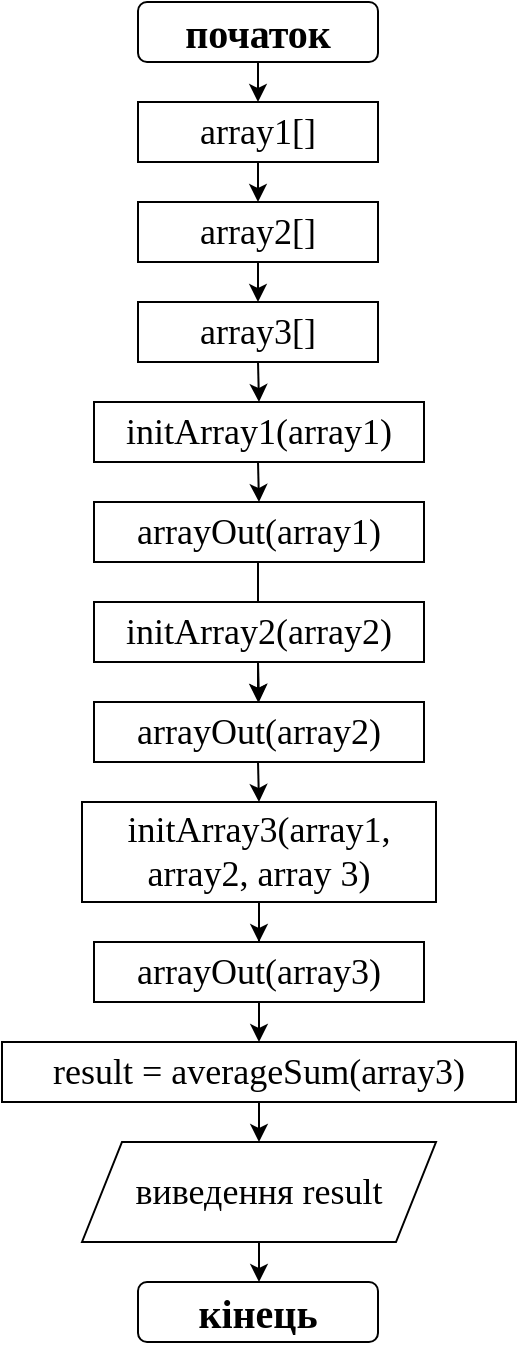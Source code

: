 <mxfile version="15.8.8" type="device" pages="6"><diagram id="Tdv-LPMaEoCwDQEKgnG2" name="Page-1"><mxGraphModel dx="1038" dy="521" grid="1" gridSize="10" guides="1" tooltips="1" connect="1" arrows="1" fold="1" page="1" pageScale="1" pageWidth="850" pageHeight="1100" math="0" shadow="0"><root><mxCell id="0"/><mxCell id="1" parent="0"/><mxCell id="7SmKLog64eucIQP1JK1F-13" style="edgeStyle=orthogonalEdgeStyle;rounded=0;orthogonalLoop=1;jettySize=auto;html=1;exitX=0.5;exitY=1;exitDx=0;exitDy=0;entryX=0.5;entryY=0;entryDx=0;entryDy=0;fontFamily=Times New Roman;fontSize=18;" edge="1" parent="1" source="zv4uZ7DPev8_ueySjSAT-2" target="7SmKLog64eucIQP1JK1F-2"><mxGeometry relative="1" as="geometry"/></mxCell><mxCell id="zv4uZ7DPev8_ueySjSAT-2" value="&lt;font face=&quot;Times New Roman&quot; size=&quot;1&quot;&gt;&lt;b style=&quot;font-size: 20px&quot;&gt;початок&lt;/b&gt;&lt;/font&gt;" style="rounded=1;whiteSpace=wrap;html=1;" parent="1" vertex="1"><mxGeometry x="365" y="10" width="120" height="30" as="geometry"/></mxCell><mxCell id="zv4uZ7DPev8_ueySjSAT-6" value="&lt;font face=&quot;Times New Roman&quot; size=&quot;1&quot;&gt;&lt;b style=&quot;font-size: 20px&quot;&gt;кінець&lt;/b&gt;&lt;/font&gt;" style="rounded=1;whiteSpace=wrap;html=1;" parent="1" vertex="1"><mxGeometry x="365" y="650" width="120" height="30" as="geometry"/></mxCell><mxCell id="QplfVGgCTu4HX2Bqurdx-12" style="edgeStyle=orthogonalEdgeStyle;rounded=0;orthogonalLoop=1;jettySize=auto;html=1;exitX=0.5;exitY=1;exitDx=0;exitDy=0;fontFamily=Times New Roman;fontSize=18;entryX=0;entryY=0.5;entryDx=0;entryDy=0;" parent="1" source="QplfVGgCTu4HX2Bqurdx-11" edge="1"><mxGeometry relative="1" as="geometry"><mxPoint x="320" y="185" as="targetPoint"/><Array as="points"><mxPoint x="420" y="830"/><mxPoint x="220" y="830"/><mxPoint x="220" y="185"/></Array></mxGeometry></mxCell><mxCell id="7SmKLog64eucIQP1JK1F-14" style="edgeStyle=orthogonalEdgeStyle;rounded=0;orthogonalLoop=1;jettySize=auto;html=1;exitX=0.5;exitY=1;exitDx=0;exitDy=0;entryX=0.5;entryY=0;entryDx=0;entryDy=0;fontFamily=Times New Roman;fontSize=18;" edge="1" parent="1" source="7SmKLog64eucIQP1JK1F-2" target="7SmKLog64eucIQP1JK1F-5"><mxGeometry relative="1" as="geometry"/></mxCell><mxCell id="7SmKLog64eucIQP1JK1F-2" value="&lt;p&gt;&lt;font style=&quot;font-size: 18px&quot; face=&quot;Times New Roman&quot;&gt;array1[]&lt;/font&gt;&lt;/p&gt;" style="rounded=0;whiteSpace=wrap;html=1;" vertex="1" parent="1"><mxGeometry x="365" y="60" width="120" height="30" as="geometry"/></mxCell><mxCell id="7SmKLog64eucIQP1JK1F-16" style="edgeStyle=orthogonalEdgeStyle;rounded=0;orthogonalLoop=1;jettySize=auto;html=1;exitX=0.5;exitY=1;exitDx=0;exitDy=0;entryX=0.5;entryY=0;entryDx=0;entryDy=0;fontFamily=Times New Roman;fontSize=18;" edge="1" parent="1" source="7SmKLog64eucIQP1JK1F-5" target="7SmKLog64eucIQP1JK1F-7"><mxGeometry relative="1" as="geometry"/></mxCell><mxCell id="7SmKLog64eucIQP1JK1F-5" value="&lt;p&gt;&lt;font style=&quot;font-size: 18px&quot; face=&quot;Times New Roman&quot;&gt;array2[]&lt;/font&gt;&lt;/p&gt;" style="rounded=0;whiteSpace=wrap;html=1;" vertex="1" parent="1"><mxGeometry x="365" y="110" width="120" height="30" as="geometry"/></mxCell><mxCell id="7SmKLog64eucIQP1JK1F-17" style="edgeStyle=orthogonalEdgeStyle;rounded=0;orthogonalLoop=1;jettySize=auto;html=1;exitX=0.5;exitY=1;exitDx=0;exitDy=0;entryX=0.5;entryY=0;entryDx=0;entryDy=0;fontFamily=Times New Roman;fontSize=18;" edge="1" parent="1" source="7SmKLog64eucIQP1JK1F-7" target="7SmKLog64eucIQP1JK1F-9"><mxGeometry relative="1" as="geometry"/></mxCell><mxCell id="7SmKLog64eucIQP1JK1F-7" value="&lt;p&gt;&lt;font style=&quot;font-size: 18px&quot; face=&quot;Times New Roman&quot;&gt;array3[]&lt;/font&gt;&lt;/p&gt;" style="rounded=0;whiteSpace=wrap;html=1;" vertex="1" parent="1"><mxGeometry x="365" y="160" width="120" height="30" as="geometry"/></mxCell><mxCell id="7SmKLog64eucIQP1JK1F-9" value="&lt;p&gt;&lt;font style=&quot;font-size: 18px&quot; face=&quot;Times New Roman&quot;&gt;initArray1(array1)&lt;/font&gt;&lt;/p&gt;" style="rounded=0;whiteSpace=wrap;html=1;" vertex="1" parent="1"><mxGeometry x="343" y="210" width="165" height="30" as="geometry"/></mxCell><mxCell id="7SmKLog64eucIQP1JK1F-18" style="edgeStyle=orthogonalEdgeStyle;rounded=0;orthogonalLoop=1;jettySize=auto;html=1;exitX=0.5;exitY=1;exitDx=0;exitDy=0;entryX=0.5;entryY=0;entryDx=0;entryDy=0;fontFamily=Times New Roman;fontSize=18;" edge="1" parent="1" target="7SmKLog64eucIQP1JK1F-19"><mxGeometry relative="1" as="geometry"><mxPoint x="425" y="240" as="sourcePoint"/></mxGeometry></mxCell><mxCell id="7SmKLog64eucIQP1JK1F-19" value="&lt;p&gt;&lt;font style=&quot;font-size: 18px&quot; face=&quot;Times New Roman&quot;&gt;arrayOut(array1)&lt;/font&gt;&lt;/p&gt;" style="rounded=0;whiteSpace=wrap;html=1;" vertex="1" parent="1"><mxGeometry x="343" y="260" width="165" height="30" as="geometry"/></mxCell><mxCell id="7SmKLog64eucIQP1JK1F-22" style="edgeStyle=orthogonalEdgeStyle;rounded=0;orthogonalLoop=1;jettySize=auto;html=1;exitX=0.5;exitY=1;exitDx=0;exitDy=0;fontFamily=Times New Roman;fontSize=18;" edge="1" parent="1" target="7SmKLog64eucIQP1JK1F-25"><mxGeometry relative="1" as="geometry"><mxPoint x="425" y="290" as="sourcePoint"/></mxGeometry></mxCell><mxCell id="7SmKLog64eucIQP1JK1F-23" value="&lt;p&gt;&lt;font style=&quot;font-size: 18px&quot; face=&quot;Times New Roman&quot;&gt;initArray2(array2)&lt;/font&gt;&lt;/p&gt;" style="rounded=0;whiteSpace=wrap;html=1;" vertex="1" parent="1"><mxGeometry x="343" y="310" width="165" height="30" as="geometry"/></mxCell><mxCell id="7SmKLog64eucIQP1JK1F-24" style="edgeStyle=orthogonalEdgeStyle;rounded=0;orthogonalLoop=1;jettySize=auto;html=1;exitX=0.5;exitY=1;exitDx=0;exitDy=0;entryX=0.5;entryY=0;entryDx=0;entryDy=0;fontFamily=Times New Roman;fontSize=18;" edge="1" parent="1" target="7SmKLog64eucIQP1JK1F-25"><mxGeometry relative="1" as="geometry"><mxPoint x="425" y="340" as="sourcePoint"/></mxGeometry></mxCell><mxCell id="7SmKLog64eucIQP1JK1F-25" value="&lt;p&gt;&lt;font style=&quot;font-size: 18px&quot; face=&quot;Times New Roman&quot;&gt;arrayOut(array2)&lt;/font&gt;&lt;/p&gt;" style="rounded=0;whiteSpace=wrap;html=1;" vertex="1" parent="1"><mxGeometry x="343" y="360" width="165" height="30" as="geometry"/></mxCell><mxCell id="7SmKLog64eucIQP1JK1F-26" style="edgeStyle=orthogonalEdgeStyle;rounded=0;orthogonalLoop=1;jettySize=auto;html=1;exitX=0.5;exitY=1;exitDx=0;exitDy=0;entryX=0.5;entryY=0;entryDx=0;entryDy=0;fontFamily=Times New Roman;fontSize=18;" edge="1" parent="1" target="7SmKLog64eucIQP1JK1F-27"><mxGeometry relative="1" as="geometry"><mxPoint x="425" y="390" as="sourcePoint"/></mxGeometry></mxCell><mxCell id="7SmKLog64eucIQP1JK1F-30" value="" style="edgeStyle=orthogonalEdgeStyle;rounded=0;orthogonalLoop=1;jettySize=auto;html=1;fontFamily=Times New Roman;fontSize=18;" edge="1" parent="1" source="7SmKLog64eucIQP1JK1F-27" target="7SmKLog64eucIQP1JK1F-29"><mxGeometry relative="1" as="geometry"/></mxCell><mxCell id="7SmKLog64eucIQP1JK1F-27" value="&lt;p&gt;&lt;font style=&quot;font-size: 18px&quot; face=&quot;Times New Roman&quot;&gt;initArray3(array1, array2, array 3)&lt;/font&gt;&lt;/p&gt;" style="rounded=0;whiteSpace=wrap;html=1;" vertex="1" parent="1"><mxGeometry x="337" y="410" width="177" height="50" as="geometry"/></mxCell><mxCell id="7SmKLog64eucIQP1JK1F-32" style="edgeStyle=orthogonalEdgeStyle;rounded=0;orthogonalLoop=1;jettySize=auto;html=1;exitX=0.5;exitY=1;exitDx=0;exitDy=0;entryX=0.5;entryY=0;entryDx=0;entryDy=0;fontFamily=Times New Roman;fontSize=18;" edge="1" parent="1" source="7SmKLog64eucIQP1JK1F-29" target="7SmKLog64eucIQP1JK1F-31"><mxGeometry relative="1" as="geometry"/></mxCell><mxCell id="7SmKLog64eucIQP1JK1F-29" value="&lt;p&gt;&lt;font style=&quot;font-size: 18px&quot; face=&quot;Times New Roman&quot;&gt;arrayOut(array3)&lt;/font&gt;&lt;/p&gt;" style="rounded=0;whiteSpace=wrap;html=1;" vertex="1" parent="1"><mxGeometry x="343" y="480" width="165" height="30" as="geometry"/></mxCell><mxCell id="7SmKLog64eucIQP1JK1F-35" style="edgeStyle=orthogonalEdgeStyle;rounded=0;orthogonalLoop=1;jettySize=auto;html=1;exitX=0.5;exitY=1;exitDx=0;exitDy=0;entryX=0.5;entryY=0;entryDx=0;entryDy=0;fontFamily=Times New Roman;fontSize=18;" edge="1" parent="1" source="7SmKLog64eucIQP1JK1F-31" target="7SmKLog64eucIQP1JK1F-33"><mxGeometry relative="1" as="geometry"/></mxCell><mxCell id="7SmKLog64eucIQP1JK1F-31" value="&lt;p&gt;&lt;font style=&quot;font-size: 18px&quot; face=&quot;Times New Roman&quot;&gt;result = averageSum(array3)&lt;/font&gt;&lt;/p&gt;" style="rounded=0;whiteSpace=wrap;html=1;" vertex="1" parent="1"><mxGeometry x="297" y="530" width="257" height="30" as="geometry"/></mxCell><mxCell id="7SmKLog64eucIQP1JK1F-36" value="" style="edgeStyle=orthogonalEdgeStyle;rounded=0;orthogonalLoop=1;jettySize=auto;html=1;fontFamily=Times New Roman;fontSize=18;" edge="1" parent="1" source="7SmKLog64eucIQP1JK1F-33" target="zv4uZ7DPev8_ueySjSAT-6"><mxGeometry relative="1" as="geometry"/></mxCell><mxCell id="7SmKLog64eucIQP1JK1F-33" value="виведення result" style="shape=parallelogram;perimeter=parallelogramPerimeter;whiteSpace=wrap;html=1;fixedSize=1;fontFamily=Times New Roman;fontSize=18;" vertex="1" parent="1"><mxGeometry x="337" y="580" width="177" height="50" as="geometry"/></mxCell></root></mxGraphModel></diagram><diagram id="rdFeQCqoc4sGlHkojfv2" name="Page-2"><mxGraphModel dx="1038" dy="521" grid="1" gridSize="10" guides="1" tooltips="1" connect="1" arrows="1" fold="1" page="1" pageScale="1" pageWidth="850" pageHeight="1100" math="0" shadow="0"><root><mxCell id="geOSMYlCkkiaEGdN0R5O-0"/><mxCell id="geOSMYlCkkiaEGdN0R5O-1" parent="geOSMYlCkkiaEGdN0R5O-0"/><mxCell id="geOSMYlCkkiaEGdN0R5O-12" style="edgeStyle=orthogonalEdgeStyle;rounded=0;orthogonalLoop=1;jettySize=auto;html=1;exitX=0.5;exitY=1;exitDx=0;exitDy=0;entryX=0.5;entryY=0;entryDx=0;entryDy=0;fontFamily=Times New Roman;fontSize=18;" edge="1" parent="geOSMYlCkkiaEGdN0R5O-1" source="geOSMYlCkkiaEGdN0R5O-2" target="geOSMYlCkkiaEGdN0R5O-4"><mxGeometry relative="1" as="geometry"/></mxCell><mxCell id="geOSMYlCkkiaEGdN0R5O-2" value="arrayOut(array)" style="shape=process;whiteSpace=wrap;html=1;backgroundOutline=1;fontFamily=Times New Roman;fontSize=18;" vertex="1" parent="geOSMYlCkkiaEGdN0R5O-1"><mxGeometry x="343" y="30" width="165" height="60" as="geometry"/></mxCell><mxCell id="geOSMYlCkkiaEGdN0R5O-7" value="" style="edgeStyle=orthogonalEdgeStyle;rounded=0;orthogonalLoop=1;jettySize=auto;html=1;fontFamily=Times New Roman;fontSize=18;" edge="1" parent="geOSMYlCkkiaEGdN0R5O-1" source="geOSMYlCkkiaEGdN0R5O-4" target="geOSMYlCkkiaEGdN0R5O-6"><mxGeometry relative="1" as="geometry"/></mxCell><mxCell id="geOSMYlCkkiaEGdN0R5O-14" style="edgeStyle=orthogonalEdgeStyle;rounded=0;orthogonalLoop=1;jettySize=auto;html=1;exitX=1;exitY=0.5;exitDx=0;exitDy=0;fontFamily=Times New Roman;fontSize=18;" edge="1" parent="geOSMYlCkkiaEGdN0R5O-1" source="geOSMYlCkkiaEGdN0R5O-4"><mxGeometry relative="1" as="geometry"><mxPoint x="425" y="380" as="targetPoint"/><Array as="points"><mxPoint x="520" y="140"/><mxPoint x="520" y="360"/><mxPoint x="425" y="360"/><mxPoint x="425" y="380"/></Array></mxGeometry></mxCell><mxCell id="geOSMYlCkkiaEGdN0R5O-4" value="i = 0; 9; 1" style="shape=hexagon;perimeter=hexagonPerimeter2;whiteSpace=wrap;html=1;fixedSize=1;fontFamily=Times New Roman;fontSize=18;" vertex="1" parent="geOSMYlCkkiaEGdN0R5O-1"><mxGeometry x="345" y="120" width="160" height="40" as="geometry"/></mxCell><mxCell id="geOSMYlCkkiaEGdN0R5O-9" value="" style="edgeStyle=orthogonalEdgeStyle;rounded=0;orthogonalLoop=1;jettySize=auto;html=1;fontFamily=Times New Roman;fontSize=18;" edge="1" parent="geOSMYlCkkiaEGdN0R5O-1" source="geOSMYlCkkiaEGdN0R5O-6" target="geOSMYlCkkiaEGdN0R5O-8"><mxGeometry relative="1" as="geometry"/></mxCell><mxCell id="geOSMYlCkkiaEGdN0R5O-6" value="виведення array[i]" style="shape=parallelogram;perimeter=parallelogramPerimeter;whiteSpace=wrap;html=1;fixedSize=1;fontFamily=Times New Roman;fontSize=18;" vertex="1" parent="geOSMYlCkkiaEGdN0R5O-1"><mxGeometry x="360" y="190" width="130" height="60" as="geometry"/></mxCell><mxCell id="geOSMYlCkkiaEGdN0R5O-13" style="edgeStyle=orthogonalEdgeStyle;rounded=0;orthogonalLoop=1;jettySize=auto;html=1;exitX=0.5;exitY=1;exitDx=0;exitDy=0;entryX=0;entryY=0.5;entryDx=0;entryDy=0;fontFamily=Times New Roman;fontSize=18;" edge="1" parent="geOSMYlCkkiaEGdN0R5O-1" source="geOSMYlCkkiaEGdN0R5O-8" target="geOSMYlCkkiaEGdN0R5O-4"><mxGeometry relative="1" as="geometry"><Array as="points"><mxPoint x="426" y="350"/><mxPoint x="310" y="350"/><mxPoint x="310" y="140"/></Array></mxGeometry></mxCell><mxCell id="geOSMYlCkkiaEGdN0R5O-8" value="виведення '&amp;nbsp; '" style="shape=parallelogram;perimeter=parallelogramPerimeter;whiteSpace=wrap;html=1;fixedSize=1;fontFamily=Times New Roman;fontSize=18;" vertex="1" parent="geOSMYlCkkiaEGdN0R5O-1"><mxGeometry x="350.5" y="270" width="150" height="60" as="geometry"/></mxCell><mxCell id="geOSMYlCkkiaEGdN0R5O-10" value="&lt;b&gt;+&lt;/b&gt;" style="text;html=1;strokeColor=none;fillColor=none;align=center;verticalAlign=middle;whiteSpace=wrap;rounded=0;fontFamily=Times New Roman;fontSize=18;" vertex="1" parent="geOSMYlCkkiaEGdN0R5O-1"><mxGeometry x="420" y="160" width="60" height="30" as="geometry"/></mxCell><mxCell id="geOSMYlCkkiaEGdN0R5O-18" value="" style="edgeStyle=orthogonalEdgeStyle;rounded=0;orthogonalLoop=1;jettySize=auto;html=1;fontFamily=Times New Roman;fontSize=18;" edge="1" parent="geOSMYlCkkiaEGdN0R5O-1" source="geOSMYlCkkiaEGdN0R5O-15" target="geOSMYlCkkiaEGdN0R5O-16"><mxGeometry relative="1" as="geometry"/></mxCell><mxCell id="geOSMYlCkkiaEGdN0R5O-15" value="виведення '\n'" style="shape=parallelogram;perimeter=parallelogramPerimeter;whiteSpace=wrap;html=1;fixedSize=1;fontFamily=Times New Roman;fontSize=18;" vertex="1" parent="geOSMYlCkkiaEGdN0R5O-1"><mxGeometry x="350" y="380" width="150" height="60" as="geometry"/></mxCell><mxCell id="geOSMYlCkkiaEGdN0R5O-16" value="&lt;b&gt;кінець arrayOut&lt;/b&gt;" style="rounded=1;whiteSpace=wrap;html=1;fontFamily=Times New Roman;fontSize=18;" vertex="1" parent="geOSMYlCkkiaEGdN0R5O-1"><mxGeometry x="345.5" y="460" width="160" height="30" as="geometry"/></mxCell></root></mxGraphModel></diagram><diagram id="N81Ljbaj_HkXHSra_CWQ" name="Page-3"><mxGraphModel dx="1038" dy="521" grid="1" gridSize="10" guides="1" tooltips="1" connect="1" arrows="1" fold="1" page="1" pageScale="1" pageWidth="850" pageHeight="1100" math="0" shadow="0"><root><mxCell id="xVqkqkSJCMsoCQIiwC_f-0"/><mxCell id="xVqkqkSJCMsoCQIiwC_f-1" parent="xVqkqkSJCMsoCQIiwC_f-0"/><mxCell id="qy9JbI34GMP3Tjcpm2g5-0" style="edgeStyle=orthogonalEdgeStyle;rounded=0;orthogonalLoop=1;jettySize=auto;html=1;exitX=0.5;exitY=1;exitDx=0;exitDy=0;entryX=0.5;entryY=0;entryDx=0;entryDy=0;fontFamily=Times New Roman;fontSize=18;" edge="1" parent="xVqkqkSJCMsoCQIiwC_f-1" source="qy9JbI34GMP3Tjcpm2g5-1" target="qy9JbI34GMP3Tjcpm2g5-4"><mxGeometry relative="1" as="geometry"/></mxCell><mxCell id="qy9JbI34GMP3Tjcpm2g5-1" value="initArray1(array1)" style="shape=process;whiteSpace=wrap;html=1;backgroundOutline=1;fontFamily=Times New Roman;fontSize=18;" vertex="1" parent="xVqkqkSJCMsoCQIiwC_f-1"><mxGeometry x="332" y="40" width="207" height="60" as="geometry"/></mxCell><mxCell id="qy9JbI34GMP3Tjcpm2g5-2" value="" style="edgeStyle=orthogonalEdgeStyle;rounded=0;orthogonalLoop=1;jettySize=auto;html=1;fontFamily=Times New Roman;fontSize=18;" edge="1" parent="xVqkqkSJCMsoCQIiwC_f-1" source="qy9JbI34GMP3Tjcpm2g5-4"><mxGeometry relative="1" as="geometry"><mxPoint x="435" y="200" as="targetPoint"/></mxGeometry></mxCell><mxCell id="VRpKv3oyURYdKWT_TqEl-5" style="edgeStyle=orthogonalEdgeStyle;rounded=0;orthogonalLoop=1;jettySize=auto;html=1;exitX=1;exitY=0.5;exitDx=0;exitDy=0;fontFamily=Times New Roman;fontSize=18;" edge="1" parent="xVqkqkSJCMsoCQIiwC_f-1" source="qy9JbI34GMP3Tjcpm2g5-4" target="qy9JbI34GMP3Tjcpm2g5-12"><mxGeometry relative="1" as="geometry"><Array as="points"><mxPoint x="535" y="150"/><mxPoint x="535" y="270"/><mxPoint x="435" y="270"/></Array></mxGeometry></mxCell><mxCell id="qy9JbI34GMP3Tjcpm2g5-4" value="i = 0; 9; 1" style="shape=hexagon;perimeter=hexagonPerimeter2;whiteSpace=wrap;html=1;fixedSize=1;fontFamily=Times New Roman;fontSize=18;" vertex="1" parent="xVqkqkSJCMsoCQIiwC_f-1"><mxGeometry x="355" y="130" width="160" height="40" as="geometry"/></mxCell><mxCell id="qy9JbI34GMP3Tjcpm2g5-9" value="&lt;b&gt;+&lt;/b&gt;" style="text;html=1;strokeColor=none;fillColor=none;align=center;verticalAlign=middle;whiteSpace=wrap;rounded=0;fontFamily=Times New Roman;fontSize=18;" vertex="1" parent="xVqkqkSJCMsoCQIiwC_f-1"><mxGeometry x="430" y="170" width="60" height="30" as="geometry"/></mxCell><mxCell id="qy9JbI34GMP3Tjcpm2g5-12" value="&lt;b&gt;кінець&amp;nbsp;initArray1&lt;/b&gt;" style="rounded=1;whiteSpace=wrap;html=1;fontFamily=Times New Roman;fontSize=18;" vertex="1" parent="xVqkqkSJCMsoCQIiwC_f-1"><mxGeometry x="355" y="290" width="160" height="30" as="geometry"/></mxCell><mxCell id="VRpKv3oyURYdKWT_TqEl-0" value="-" style="text;html=1;align=center;verticalAlign=middle;resizable=0;points=[];autosize=1;strokeColor=none;fillColor=none;fontSize=18;fontFamily=Times New Roman;" vertex="1" parent="xVqkqkSJCMsoCQIiwC_f-1"><mxGeometry x="510" y="120" width="20" height="30" as="geometry"/></mxCell><mxCell id="VRpKv3oyURYdKWT_TqEl-2" style="edgeStyle=orthogonalEdgeStyle;rounded=0;orthogonalLoop=1;jettySize=auto;html=1;exitX=0.5;exitY=1;exitDx=0;exitDy=0;entryX=0;entryY=0.5;entryDx=0;entryDy=0;fontFamily=Times New Roman;fontSize=18;" edge="1" parent="xVqkqkSJCMsoCQIiwC_f-1" source="VRpKv3oyURYdKWT_TqEl-1" target="qy9JbI34GMP3Tjcpm2g5-4"><mxGeometry relative="1" as="geometry"/></mxCell><mxCell id="VRpKv3oyURYdKWT_TqEl-1" value="array[i] = 92 - 3 * i" style="rounded=0;whiteSpace=wrap;html=1;fontFamily=Times New Roman;fontSize=18;" vertex="1" parent="xVqkqkSJCMsoCQIiwC_f-1"><mxGeometry x="352.75" y="200" width="164.5" height="40" as="geometry"/></mxCell></root></mxGraphModel></diagram><diagram id="w7jMYXoBYUqZ7zdHDFqo" name="Page-4"><mxGraphModel dx="1038" dy="521" grid="1" gridSize="10" guides="1" tooltips="1" connect="1" arrows="1" fold="1" page="1" pageScale="1" pageWidth="850" pageHeight="1100" math="0" shadow="0"><root><mxCell id="XTT3ORy3gOoUfwRgFMXo-0"/><mxCell id="XTT3ORy3gOoUfwRgFMXo-1" parent="XTT3ORy3gOoUfwRgFMXo-0"/><mxCell id="XTT3ORy3gOoUfwRgFMXo-2" style="edgeStyle=orthogonalEdgeStyle;rounded=0;orthogonalLoop=1;jettySize=auto;html=1;exitX=0.5;exitY=1;exitDx=0;exitDy=0;entryX=0.5;entryY=0;entryDx=0;entryDy=0;fontFamily=Times New Roman;fontSize=18;" edge="1" parent="XTT3ORy3gOoUfwRgFMXo-1" source="XTT3ORy3gOoUfwRgFMXo-3" target="XTT3ORy3gOoUfwRgFMXo-6"><mxGeometry relative="1" as="geometry"/></mxCell><mxCell id="XTT3ORy3gOoUfwRgFMXo-3" value="initArray2(array2)" style="shape=process;whiteSpace=wrap;html=1;backgroundOutline=1;fontFamily=Times New Roman;fontSize=18;" vertex="1" parent="XTT3ORy3gOoUfwRgFMXo-1"><mxGeometry x="332" y="40" width="207" height="60" as="geometry"/></mxCell><mxCell id="XTT3ORy3gOoUfwRgFMXo-4" value="" style="edgeStyle=orthogonalEdgeStyle;rounded=0;orthogonalLoop=1;jettySize=auto;html=1;fontFamily=Times New Roman;fontSize=18;" edge="1" parent="XTT3ORy3gOoUfwRgFMXo-1" source="XTT3ORy3gOoUfwRgFMXo-6"><mxGeometry relative="1" as="geometry"><mxPoint x="435" y="200" as="targetPoint"/></mxGeometry></mxCell><mxCell id="XTT3ORy3gOoUfwRgFMXo-5" style="edgeStyle=orthogonalEdgeStyle;rounded=0;orthogonalLoop=1;jettySize=auto;html=1;exitX=1;exitY=0.5;exitDx=0;exitDy=0;fontFamily=Times New Roman;fontSize=18;" edge="1" parent="XTT3ORy3gOoUfwRgFMXo-1" source="XTT3ORy3gOoUfwRgFMXo-6" target="XTT3ORy3gOoUfwRgFMXo-8"><mxGeometry relative="1" as="geometry"><Array as="points"><mxPoint x="535" y="150"/><mxPoint x="535" y="270"/><mxPoint x="435" y="270"/></Array></mxGeometry></mxCell><mxCell id="XTT3ORy3gOoUfwRgFMXo-6" value="i = 0; 9; 1" style="shape=hexagon;perimeter=hexagonPerimeter2;whiteSpace=wrap;html=1;fixedSize=1;fontFamily=Times New Roman;fontSize=18;" vertex="1" parent="XTT3ORy3gOoUfwRgFMXo-1"><mxGeometry x="355" y="130" width="160" height="40" as="geometry"/></mxCell><mxCell id="XTT3ORy3gOoUfwRgFMXo-7" value="&lt;b&gt;+&lt;/b&gt;" style="text;html=1;strokeColor=none;fillColor=none;align=center;verticalAlign=middle;whiteSpace=wrap;rounded=0;fontFamily=Times New Roman;fontSize=18;" vertex="1" parent="XTT3ORy3gOoUfwRgFMXo-1"><mxGeometry x="430" y="170" width="60" height="30" as="geometry"/></mxCell><mxCell id="XTT3ORy3gOoUfwRgFMXo-8" value="&lt;b&gt;кінець&amp;nbsp;initArray2&lt;/b&gt;" style="rounded=1;whiteSpace=wrap;html=1;fontFamily=Times New Roman;fontSize=18;" vertex="1" parent="XTT3ORy3gOoUfwRgFMXo-1"><mxGeometry x="355" y="290" width="160" height="30" as="geometry"/></mxCell><mxCell id="XTT3ORy3gOoUfwRgFMXo-9" value="-" style="text;html=1;align=center;verticalAlign=middle;resizable=0;points=[];autosize=1;strokeColor=none;fillColor=none;fontSize=18;fontFamily=Times New Roman;" vertex="1" parent="XTT3ORy3gOoUfwRgFMXo-1"><mxGeometry x="510" y="120" width="20" height="30" as="geometry"/></mxCell><mxCell id="XTT3ORy3gOoUfwRgFMXo-10" style="edgeStyle=orthogonalEdgeStyle;rounded=0;orthogonalLoop=1;jettySize=auto;html=1;exitX=0.5;exitY=1;exitDx=0;exitDy=0;entryX=0;entryY=0.5;entryDx=0;entryDy=0;fontFamily=Times New Roman;fontSize=18;" edge="1" parent="XTT3ORy3gOoUfwRgFMXo-1" source="XTT3ORy3gOoUfwRgFMXo-11" target="XTT3ORy3gOoUfwRgFMXo-6"><mxGeometry relative="1" as="geometry"/></mxCell><mxCell id="XTT3ORy3gOoUfwRgFMXo-11" value="array[i] = 71 + 3 * i" style="rounded=0;whiteSpace=wrap;html=1;fontFamily=Times New Roman;fontSize=18;" vertex="1" parent="XTT3ORy3gOoUfwRgFMXo-1"><mxGeometry x="352.75" y="200" width="164.5" height="40" as="geometry"/></mxCell></root></mxGraphModel></diagram><diagram id="L2Nsv2M2e77-dLLpAg5H" name="Page-5"><mxGraphModel dx="1038" dy="521" grid="1" gridSize="10" guides="1" tooltips="1" connect="1" arrows="1" fold="1" page="1" pageScale="1" pageWidth="850" pageHeight="1100" math="0" shadow="0"><root><mxCell id="_E18bcIvNHtEmIRL5qGf-0"/><mxCell id="_E18bcIvNHtEmIRL5qGf-1" parent="_E18bcIvNHtEmIRL5qGf-0"/><mxCell id="_E18bcIvNHtEmIRL5qGf-2" style="edgeStyle=orthogonalEdgeStyle;rounded=0;orthogonalLoop=1;jettySize=auto;html=1;exitX=0.5;exitY=1;exitDx=0;exitDy=0;entryX=0.5;entryY=0;entryDx=0;entryDy=0;fontFamily=Times New Roman;fontSize=18;" edge="1" parent="_E18bcIvNHtEmIRL5qGf-1" source="_E18bcIvNHtEmIRL5qGf-3" target="_E18bcIvNHtEmIRL5qGf-6"><mxGeometry relative="1" as="geometry"/></mxCell><mxCell id="_E18bcIvNHtEmIRL5qGf-3" value="initArray3(array1, array2, array3)" style="shape=process;whiteSpace=wrap;html=1;backgroundOutline=1;fontFamily=Times New Roman;fontSize=18;" vertex="1" parent="_E18bcIvNHtEmIRL5qGf-1"><mxGeometry x="332" y="40" width="207" height="60" as="geometry"/></mxCell><mxCell id="_E18bcIvNHtEmIRL5qGf-4" value="" style="edgeStyle=orthogonalEdgeStyle;rounded=0;orthogonalLoop=1;jettySize=auto;html=1;fontFamily=Times New Roman;fontSize=18;" edge="1" parent="_E18bcIvNHtEmIRL5qGf-1" source="_E18bcIvNHtEmIRL5qGf-6"><mxGeometry relative="1" as="geometry"><mxPoint x="435" y="200" as="targetPoint"/></mxGeometry></mxCell><mxCell id="_E18bcIvNHtEmIRL5qGf-28" style="edgeStyle=orthogonalEdgeStyle;rounded=0;orthogonalLoop=1;jettySize=auto;html=1;exitX=1;exitY=0.5;exitDx=0;exitDy=0;fontFamily=Times New Roman;fontSize=18;entryX=0.5;entryY=0;entryDx=0;entryDy=0;" edge="1" parent="_E18bcIvNHtEmIRL5qGf-1" source="_E18bcIvNHtEmIRL5qGf-6" target="_E18bcIvNHtEmIRL5qGf-8"><mxGeometry relative="1" as="geometry"><mxPoint x="435" y="520" as="targetPoint"/><Array as="points"><mxPoint x="630" y="150"/><mxPoint x="630" y="530"/><mxPoint x="435" y="530"/><mxPoint x="435" y="550"/></Array></mxGeometry></mxCell><mxCell id="_E18bcIvNHtEmIRL5qGf-6" value="j = 0; 9; 1" style="shape=hexagon;perimeter=hexagonPerimeter2;whiteSpace=wrap;html=1;fixedSize=1;fontFamily=Times New Roman;fontSize=18;" vertex="1" parent="_E18bcIvNHtEmIRL5qGf-1"><mxGeometry x="355" y="130" width="160" height="40" as="geometry"/></mxCell><mxCell id="_E18bcIvNHtEmIRL5qGf-7" value="&lt;b&gt;+&lt;/b&gt;" style="text;html=1;strokeColor=none;fillColor=none;align=center;verticalAlign=middle;whiteSpace=wrap;rounded=0;fontFamily=Times New Roman;fontSize=18;" vertex="1" parent="_E18bcIvNHtEmIRL5qGf-1"><mxGeometry x="430" y="170" width="60" height="30" as="geometry"/></mxCell><mxCell id="_E18bcIvNHtEmIRL5qGf-8" value="&lt;b&gt;кінець&amp;nbsp;initArray3&lt;/b&gt;" style="rounded=1;whiteSpace=wrap;html=1;fontFamily=Times New Roman;fontSize=18;" vertex="1" parent="_E18bcIvNHtEmIRL5qGf-1"><mxGeometry x="355" y="550" width="160" height="30" as="geometry"/></mxCell><mxCell id="_E18bcIvNHtEmIRL5qGf-9" value="-" style="text;html=1;align=center;verticalAlign=middle;resizable=0;points=[];autosize=1;strokeColor=none;fillColor=none;fontSize=18;fontFamily=Times New Roman;" vertex="1" parent="_E18bcIvNHtEmIRL5qGf-1"><mxGeometry x="510" y="120" width="20" height="30" as="geometry"/></mxCell><mxCell id="_E18bcIvNHtEmIRL5qGf-15" value="" style="edgeStyle=orthogonalEdgeStyle;rounded=0;orthogonalLoop=1;jettySize=auto;html=1;fontFamily=Times New Roman;fontSize=18;" edge="1" parent="_E18bcIvNHtEmIRL5qGf-1" source="_E18bcIvNHtEmIRL5qGf-16"><mxGeometry relative="1" as="geometry"><mxPoint x="435" y="270" as="targetPoint"/></mxGeometry></mxCell><mxCell id="_E18bcIvNHtEmIRL5qGf-27" style="edgeStyle=orthogonalEdgeStyle;rounded=0;orthogonalLoop=1;jettySize=auto;html=1;exitX=1;exitY=0.5;exitDx=0;exitDy=0;fontFamily=Times New Roman;fontSize=18;entryX=0;entryY=0.5;entryDx=0;entryDy=0;" edge="1" parent="_E18bcIvNHtEmIRL5qGf-1" source="_E18bcIvNHtEmIRL5qGf-16" target="_E18bcIvNHtEmIRL5qGf-6"><mxGeometry relative="1" as="geometry"><mxPoint x="190" y="140" as="targetPoint"/><Array as="points"><mxPoint x="580" y="220"/><mxPoint x="580" y="510"/><mxPoint x="210" y="510"/><mxPoint x="210" y="150"/></Array></mxGeometry></mxCell><mxCell id="_E18bcIvNHtEmIRL5qGf-16" value="i = 0; 9; 1" style="shape=hexagon;perimeter=hexagonPerimeter2;whiteSpace=wrap;html=1;fixedSize=1;fontFamily=Times New Roman;fontSize=18;" vertex="1" parent="_E18bcIvNHtEmIRL5qGf-1"><mxGeometry x="355" y="200" width="160" height="40" as="geometry"/></mxCell><mxCell id="_E18bcIvNHtEmIRL5qGf-17" value="&lt;b&gt;+&lt;/b&gt;" style="text;html=1;strokeColor=none;fillColor=none;align=center;verticalAlign=middle;whiteSpace=wrap;rounded=0;fontFamily=Times New Roman;fontSize=18;" vertex="1" parent="_E18bcIvNHtEmIRL5qGf-1"><mxGeometry x="430" y="240" width="60" height="30" as="geometry"/></mxCell><mxCell id="_E18bcIvNHtEmIRL5qGf-18" value="-" style="text;html=1;align=center;verticalAlign=middle;resizable=0;points=[];autosize=1;strokeColor=none;fillColor=none;fontSize=18;fontFamily=Times New Roman;" vertex="1" parent="_E18bcIvNHtEmIRL5qGf-1"><mxGeometry x="510" y="180" width="20" height="30" as="geometry"/></mxCell><mxCell id="_E18bcIvNHtEmIRL5qGf-22" style="edgeStyle=orthogonalEdgeStyle;rounded=0;orthogonalLoop=1;jettySize=auto;html=1;exitX=0;exitY=0.5;exitDx=0;exitDy=0;entryX=0.5;entryY=0;entryDx=0;entryDy=0;fontFamily=Times New Roman;fontSize=18;" edge="1" parent="_E18bcIvNHtEmIRL5qGf-1" source="_E18bcIvNHtEmIRL5qGf-19" target="_E18bcIvNHtEmIRL5qGf-20"><mxGeometry relative="1" as="geometry"><Array as="points"><mxPoint x="330" y="305"/></Array></mxGeometry></mxCell><mxCell id="_E18bcIvNHtEmIRL5qGf-23" style="edgeStyle=orthogonalEdgeStyle;rounded=0;orthogonalLoop=1;jettySize=auto;html=1;exitX=1;exitY=0.5;exitDx=0;exitDy=0;fontFamily=Times New Roman;fontSize=18;entryX=0;entryY=0.5;entryDx=0;entryDy=0;" edge="1" parent="_E18bcIvNHtEmIRL5qGf-1" source="_E18bcIvNHtEmIRL5qGf-19" target="_E18bcIvNHtEmIRL5qGf-16"><mxGeometry relative="1" as="geometry"><mxPoint x="200" y="440" as="targetPoint"/><Array as="points"><mxPoint x="538" y="410"/><mxPoint x="430" y="410"/><mxPoint x="430" y="450"/><mxPoint x="240" y="450"/><mxPoint x="240" y="220"/></Array></mxGeometry></mxCell><mxCell id="_E18bcIvNHtEmIRL5qGf-19" value="&lt;font style=&quot;font-size: 16px&quot;&gt;array1[j] == array2 [i]&lt;/font&gt;" style="rhombus;whiteSpace=wrap;html=1;fontFamily=Times New Roman;fontSize=18;" vertex="1" parent="_E18bcIvNHtEmIRL5qGf-1"><mxGeometry x="333.25" y="270" width="204.5" height="70" as="geometry"/></mxCell><mxCell id="_E18bcIvNHtEmIRL5qGf-20" value="&lt;font style=&quot;font-size: 18px&quot;&gt;array3[j] = array1[j]&lt;/font&gt;" style="rounded=0;whiteSpace=wrap;html=1;fontFamily=Times New Roman;fontSize=16;" vertex="1" parent="_E18bcIvNHtEmIRL5qGf-1"><mxGeometry x="250" y="350" width="160" height="40" as="geometry"/></mxCell><mxCell id="_E18bcIvNHtEmIRL5qGf-24" value="" style="endArrow=none;html=1;rounded=0;fontFamily=Times New Roman;fontSize=18;exitX=0.5;exitY=1;exitDx=0;exitDy=0;" edge="1" parent="_E18bcIvNHtEmIRL5qGf-1" source="_E18bcIvNHtEmIRL5qGf-20"><mxGeometry width="50" height="50" relative="1" as="geometry"><mxPoint x="330" y="410" as="sourcePoint"/><mxPoint x="430" y="410" as="targetPoint"/><Array as="points"><mxPoint x="330" y="410"/></Array></mxGeometry></mxCell><mxCell id="_E18bcIvNHtEmIRL5qGf-25" value="&lt;b&gt;+&lt;/b&gt;" style="text;html=1;strokeColor=none;fillColor=none;align=center;verticalAlign=middle;whiteSpace=wrap;rounded=0;fontFamily=Times New Roman;fontSize=18;" vertex="1" parent="_E18bcIvNHtEmIRL5qGf-1"><mxGeometry x="295" y="280" width="60" height="30" as="geometry"/></mxCell><mxCell id="_E18bcIvNHtEmIRL5qGf-26" value="-" style="text;html=1;align=center;verticalAlign=middle;resizable=0;points=[];autosize=1;strokeColor=none;fillColor=none;fontSize=18;fontFamily=Times New Roman;" vertex="1" parent="_E18bcIvNHtEmIRL5qGf-1"><mxGeometry x="537.75" y="280" width="20" height="30" as="geometry"/></mxCell></root></mxGraphModel></diagram><diagram id="5LZJnvXjKa8uCu9wX3an" name="Page-6"><mxGraphModel dx="1038" dy="521" grid="1" gridSize="10" guides="1" tooltips="1" connect="1" arrows="1" fold="1" page="1" pageScale="1" pageWidth="850" pageHeight="1100" math="0" shadow="0"><root><mxCell id="n0rlVefqtZXRNt6mmTgd-0"/><mxCell id="n0rlVefqtZXRNt6mmTgd-1" parent="n0rlVefqtZXRNt6mmTgd-0"/><mxCell id="aST4RdeXGPSviTD7efoN-23" style="edgeStyle=orthogonalEdgeStyle;rounded=0;orthogonalLoop=1;jettySize=auto;html=1;exitX=0.5;exitY=1;exitDx=0;exitDy=0;fontFamily=Times New Roman;fontSize=18;" edge="1" parent="n0rlVefqtZXRNt6mmTgd-1" source="aST4RdeXGPSviTD7efoN-1" target="aST4RdeXGPSviTD7efoN-20"><mxGeometry relative="1" as="geometry"/></mxCell><mxCell id="aST4RdeXGPSviTD7efoN-1" value="averageSum(array3)" style="shape=process;whiteSpace=wrap;html=1;backgroundOutline=1;fontFamily=Times New Roman;fontSize=18;" vertex="1" parent="n0rlVefqtZXRNt6mmTgd-1"><mxGeometry x="332" y="30" width="208" height="40" as="geometry"/></mxCell><mxCell id="aST4RdeXGPSviTD7efoN-2" value="" style="edgeStyle=orthogonalEdgeStyle;rounded=0;orthogonalLoop=1;jettySize=auto;html=1;fontFamily=Times New Roman;fontSize=18;" edge="1" parent="n0rlVefqtZXRNt6mmTgd-1"><mxGeometry relative="1" as="geometry"><mxPoint x="435.99" y="220" as="targetPoint"/><mxPoint x="435.99" y="190" as="sourcePoint"/></mxGeometry></mxCell><mxCell id="aST4RdeXGPSviTD7efoN-6" value="&lt;b&gt;кінець averageSum&lt;/b&gt;" style="rounded=1;whiteSpace=wrap;html=1;fontFamily=Times New Roman;fontSize=18;" vertex="1" parent="n0rlVefqtZXRNt6mmTgd-1"><mxGeometry x="355" y="750" width="170" height="30" as="geometry"/></mxCell><mxCell id="aST4RdeXGPSviTD7efoN-8" value="" style="edgeStyle=orthogonalEdgeStyle;rounded=0;orthogonalLoop=1;jettySize=auto;html=1;fontFamily=Times New Roman;fontSize=18;" edge="1" parent="n0rlVefqtZXRNt6mmTgd-1" source="aST4RdeXGPSviTD7efoN-10"><mxGeometry relative="1" as="geometry"><mxPoint x="435.99" y="290" as="targetPoint"/></mxGeometry></mxCell><mxCell id="aST4RdeXGPSviTD7efoN-42" style="edgeStyle=orthogonalEdgeStyle;rounded=0;orthogonalLoop=1;jettySize=auto;html=1;exitX=1;exitY=0.5;exitDx=0;exitDy=0;fontFamily=Times New Roman;fontSize=18;" edge="1" parent="n0rlVefqtZXRNt6mmTgd-1" source="aST4RdeXGPSviTD7efoN-10"><mxGeometry relative="1" as="geometry"><mxPoint x="440" y="650" as="targetPoint"/><Array as="points"><mxPoint x="630" y="240"/><mxPoint x="630" y="610"/><mxPoint x="440" y="610"/><mxPoint x="440" y="640"/></Array></mxGeometry></mxCell><mxCell id="aST4RdeXGPSviTD7efoN-10" value="i = 0; 9; 1" style="shape=hexagon;perimeter=hexagonPerimeter2;whiteSpace=wrap;html=1;fixedSize=1;fontFamily=Times New Roman;fontSize=18;" vertex="1" parent="n0rlVefqtZXRNt6mmTgd-1"><mxGeometry x="355.99" y="220" width="160" height="40" as="geometry"/></mxCell><mxCell id="aST4RdeXGPSviTD7efoN-24" style="edgeStyle=orthogonalEdgeStyle;rounded=0;orthogonalLoop=1;jettySize=auto;html=1;exitX=0.5;exitY=1;exitDx=0;exitDy=0;entryX=0.5;entryY=0;entryDx=0;entryDy=0;fontFamily=Times New Roman;fontSize=18;" edge="1" parent="n0rlVefqtZXRNt6mmTgd-1" source="aST4RdeXGPSviTD7efoN-20" target="aST4RdeXGPSviTD7efoN-21"><mxGeometry relative="1" as="geometry"/></mxCell><mxCell id="aST4RdeXGPSviTD7efoN-20" value="k = 0" style="rounded=0;whiteSpace=wrap;html=1;fontFamily=Times New Roman;fontSize=18;" vertex="1" parent="n0rlVefqtZXRNt6mmTgd-1"><mxGeometry x="393.75" y="100" width="84.5" height="30" as="geometry"/></mxCell><mxCell id="aST4RdeXGPSviTD7efoN-21" value="sum = 0" style="rounded=0;whiteSpace=wrap;html=1;fontFamily=Times New Roman;fontSize=18;" vertex="1" parent="n0rlVefqtZXRNt6mmTgd-1"><mxGeometry x="393.75" y="160" width="84.5" height="30" as="geometry"/></mxCell><mxCell id="aST4RdeXGPSviTD7efoN-29" style="edgeStyle=orthogonalEdgeStyle;rounded=0;orthogonalLoop=1;jettySize=auto;html=1;exitX=0.5;exitY=1;exitDx=0;exitDy=0;entryX=0.5;entryY=0;entryDx=0;entryDy=0;fontFamily=Times New Roman;fontSize=16;" edge="1" parent="n0rlVefqtZXRNt6mmTgd-1" source="aST4RdeXGPSviTD7efoN-25" target="aST4RdeXGPSviTD7efoN-28"><mxGeometry relative="1" as="geometry"/></mxCell><mxCell id="aST4RdeXGPSviTD7efoN-25" value="ifTrue = array[i] &amp;gt; 0" style="rounded=0;whiteSpace=wrap;html=1;fontFamily=Times New Roman;fontSize=18;" vertex="1" parent="n0rlVefqtZXRNt6mmTgd-1"><mxGeometry x="351.62" y="290" width="168.75" height="30" as="geometry"/></mxCell><mxCell id="aST4RdeXGPSviTD7efoN-32" style="edgeStyle=orthogonalEdgeStyle;rounded=0;orthogonalLoop=1;jettySize=auto;html=1;exitX=0;exitY=0.5;exitDx=0;exitDy=0;fontFamily=Times New Roman;fontSize=18;" edge="1" parent="n0rlVefqtZXRNt6mmTgd-1" source="aST4RdeXGPSviTD7efoN-28"><mxGeometry relative="1" as="geometry"><mxPoint x="310" y="450" as="targetPoint"/></mxGeometry></mxCell><mxCell id="aST4RdeXGPSviTD7efoN-35" style="edgeStyle=orthogonalEdgeStyle;rounded=0;orthogonalLoop=1;jettySize=auto;html=1;exitX=1;exitY=0.5;exitDx=0;exitDy=0;fontFamily=Times New Roman;fontSize=18;entryX=0;entryY=0.5;entryDx=0;entryDy=0;" edge="1" parent="n0rlVefqtZXRNt6mmTgd-1" source="aST4RdeXGPSviTD7efoN-28" target="aST4RdeXGPSviTD7efoN-10"><mxGeometry relative="1" as="geometry"><mxPoint x="180" y="600" as="targetPoint"/><Array as="points"><mxPoint x="558" y="385"/><mxPoint x="558" y="560"/><mxPoint x="440" y="560"/><mxPoint x="440" y="590"/><mxPoint x="200" y="590"/><mxPoint x="200" y="240"/></Array></mxGeometry></mxCell><mxCell id="aST4RdeXGPSviTD7efoN-28" value="&lt;font style=&quot;font-size: 16px&quot;&gt;array[3] &amp;lt; 82 &amp;amp;&amp;amp; ifTrue&lt;/font&gt;" style="rhombus;whiteSpace=wrap;html=1;fontFamily=Times New Roman;fontSize=18;" vertex="1" parent="n0rlVefqtZXRNt6mmTgd-1"><mxGeometry x="333.99" y="340" width="204" height="90" as="geometry"/></mxCell><mxCell id="aST4RdeXGPSviTD7efoN-34" value="" style="edgeStyle=orthogonalEdgeStyle;rounded=0;orthogonalLoop=1;jettySize=auto;html=1;fontFamily=Times New Roman;fontSize=18;" edge="1" parent="n0rlVefqtZXRNt6mmTgd-1" source="aST4RdeXGPSviTD7efoN-30" target="aST4RdeXGPSviTD7efoN-31"><mxGeometry relative="1" as="geometry"/></mxCell><mxCell id="aST4RdeXGPSviTD7efoN-30" value="&lt;font style=&quot;font-size: 18px&quot;&gt;sum = sum + array[i]&lt;/font&gt;" style="rounded=0;whiteSpace=wrap;html=1;fontFamily=Times New Roman;fontSize=16;" vertex="1" parent="n0rlVefqtZXRNt6mmTgd-1"><mxGeometry x="210" y="450" width="198.38" height="30" as="geometry"/></mxCell><mxCell id="aST4RdeXGPSviTD7efoN-31" value="&lt;font style=&quot;font-size: 18px&quot;&gt;k = k + 1&lt;/font&gt;" style="rounded=0;whiteSpace=wrap;html=1;fontFamily=Times New Roman;fontSize=16;" vertex="1" parent="n0rlVefqtZXRNt6mmTgd-1"><mxGeometry x="255" y="510" width="108.38" height="30" as="geometry"/></mxCell><mxCell id="aST4RdeXGPSviTD7efoN-36" value="&lt;b&gt;+&lt;/b&gt;" style="text;html=1;align=center;verticalAlign=middle;resizable=0;points=[];autosize=1;strokeColor=none;fillColor=none;fontSize=18;fontFamily=Times New Roman;" vertex="1" parent="n0rlVefqtZXRNt6mmTgd-1"><mxGeometry x="460" y="260" width="30" height="30" as="geometry"/></mxCell><mxCell id="aST4RdeXGPSviTD7efoN-37" value="&lt;b&gt;+&lt;/b&gt;" style="text;html=1;align=center;verticalAlign=middle;resizable=0;points=[];autosize=1;strokeColor=none;fillColor=none;fontSize=18;fontFamily=Times New Roman;" vertex="1" parent="n0rlVefqtZXRNt6mmTgd-1"><mxGeometry x="303.99" y="360" width="30" height="30" as="geometry"/></mxCell><mxCell id="aST4RdeXGPSviTD7efoN-38" value="-" style="text;html=1;align=center;verticalAlign=middle;resizable=0;points=[];autosize=1;strokeColor=none;fillColor=none;fontSize=18;fontFamily=Times New Roman;" vertex="1" parent="n0rlVefqtZXRNt6mmTgd-1"><mxGeometry x="540" y="350" width="20" height="30" as="geometry"/></mxCell><mxCell id="aST4RdeXGPSviTD7efoN-39" value="-" style="text;html=1;align=center;verticalAlign=middle;resizable=0;points=[];autosize=1;strokeColor=none;fillColor=none;fontSize=18;fontFamily=Times New Roman;" vertex="1" parent="n0rlVefqtZXRNt6mmTgd-1"><mxGeometry x="510" y="200" width="20" height="30" as="geometry"/></mxCell><mxCell id="aST4RdeXGPSviTD7efoN-41" value="" style="endArrow=none;html=1;rounded=0;fontFamily=Times New Roman;fontSize=18;exitX=0.5;exitY=1;exitDx=0;exitDy=0;" edge="1" parent="n0rlVefqtZXRNt6mmTgd-1" source="aST4RdeXGPSviTD7efoN-31"><mxGeometry width="50" height="50" relative="1" as="geometry"><mxPoint x="400" y="580" as="sourcePoint"/><mxPoint x="440" y="560" as="targetPoint"/><Array as="points"><mxPoint x="310" y="560"/></Array></mxGeometry></mxCell><mxCell id="aST4RdeXGPSviTD7efoN-48" value="" style="edgeStyle=orthogonalEdgeStyle;rounded=0;orthogonalLoop=1;jettySize=auto;html=1;fontFamily=Times New Roman;fontSize=18;" edge="1" parent="n0rlVefqtZXRNt6mmTgd-1" source="aST4RdeXGPSviTD7efoN-45" target="aST4RdeXGPSviTD7efoN-47"><mxGeometry relative="1" as="geometry"/></mxCell><mxCell id="aST4RdeXGPSviTD7efoN-45" value="&lt;font style=&quot;font-size: 18px&quot;&gt;result = sum / k&lt;/font&gt;" style="rounded=0;whiteSpace=wrap;html=1;fontFamily=Times New Roman;fontSize=16;" vertex="1" parent="n0rlVefqtZXRNt6mmTgd-1"><mxGeometry x="370.81" y="650" width="138.38" height="30" as="geometry"/></mxCell><mxCell id="aST4RdeXGPSviTD7efoN-49" value="" style="edgeStyle=orthogonalEdgeStyle;rounded=0;orthogonalLoop=1;jettySize=auto;html=1;fontFamily=Times New Roman;fontSize=18;" edge="1" parent="n0rlVefqtZXRNt6mmTgd-1" source="aST4RdeXGPSviTD7efoN-47" target="aST4RdeXGPSviTD7efoN-6"><mxGeometry relative="1" as="geometry"/></mxCell><mxCell id="aST4RdeXGPSviTD7efoN-47" value="&lt;span style=&quot;font-size: 18px&quot;&gt;&lt;b&gt;повернути &lt;/b&gt;result&lt;/span&gt;" style="rounded=0;whiteSpace=wrap;html=1;fontFamily=Times New Roman;fontSize=16;" vertex="1" parent="n0rlVefqtZXRNt6mmTgd-1"><mxGeometry x="370.81" y="700" width="138.38" height="30" as="geometry"/></mxCell></root></mxGraphModel></diagram></mxfile>